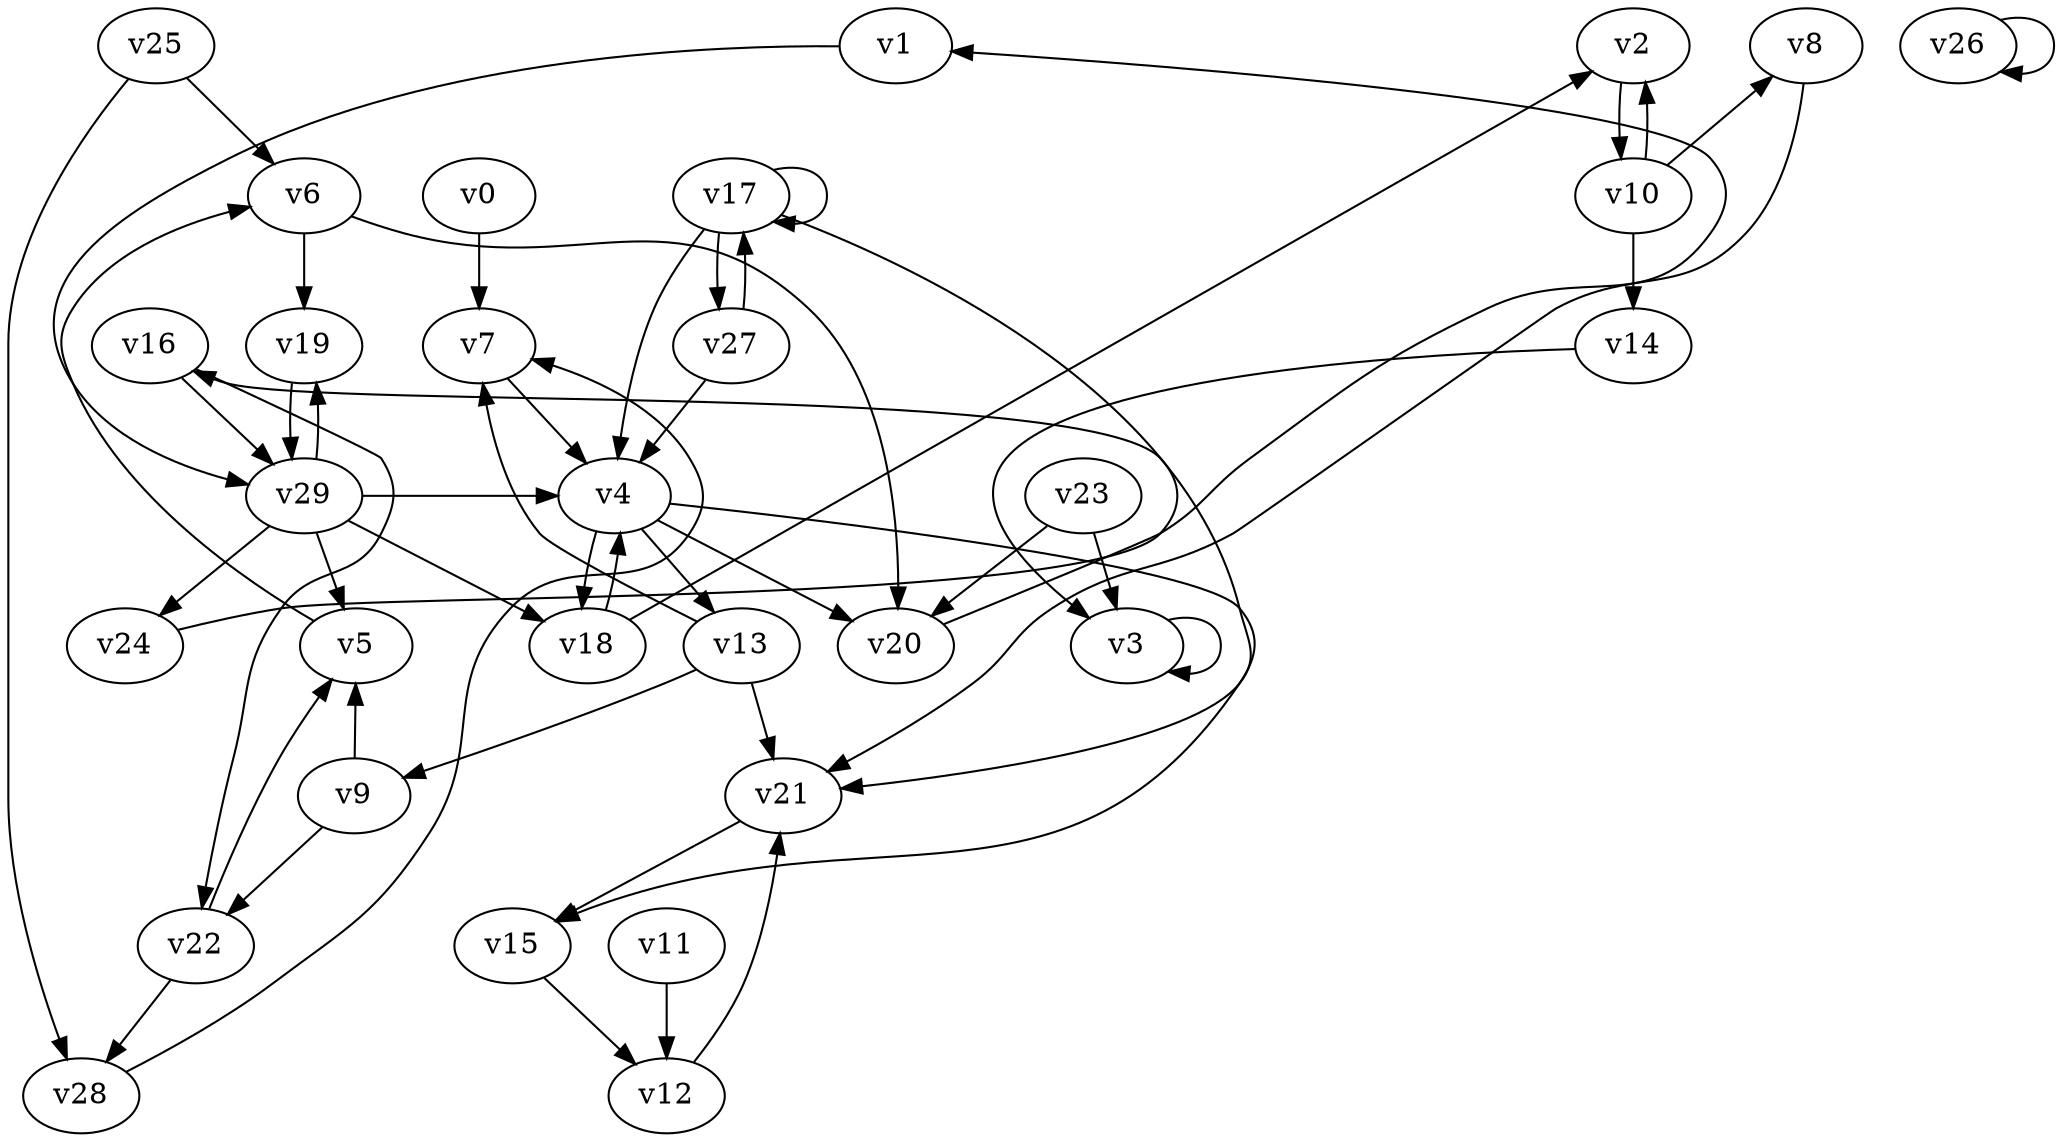 // Benchmark game 33 - 30 vertices
// time_bound: 14
// targets: v23
digraph G {
    v0 [name="v0", player=0];
    v1 [name="v1", player=0];
    v2 [name="v2", player=0];
    v3 [name="v3", player=1];
    v4 [name="v4", player=1];
    v5 [name="v5", player=1];
    v6 [name="v6", player=0];
    v7 [name="v7", player=0];
    v8 [name="v8", player=1];
    v9 [name="v9", player=1];
    v10 [name="v10", player=1];
    v11 [name="v11", player=1];
    v12 [name="v12", player=0];
    v13 [name="v13", player=1];
    v14 [name="v14", player=1];
    v15 [name="v15", player=0];
    v16 [name="v16", player=1];
    v17 [name="v17", player=0];
    v18 [name="v18", player=1];
    v19 [name="v19", player=1];
    v20 [name="v20", player=0];
    v21 [name="v21", player=1];
    v22 [name="v22", player=0];
    v23 [name="v23", player=0, target=1];
    v24 [name="v24", player=0];
    v25 [name="v25", player=1];
    v26 [name="v26", player=0];
    v27 [name="v27", player=0];
    v28 [name="v28", player=0];
    v29 [name="v29", player=0];

    v0 -> v7;
    v1 -> v29 [constraint="t < 5"];
    v2 -> v10;
    v3 -> v3;
    v4 -> v15 [constraint="t >= 5"];
    v5 -> v6 [constraint="t mod 4 == 3"];
    v6 -> v19;
    v7 -> v4;
    v8 -> v21 [constraint="t mod 2 == 1"];
    v9 -> v5 [constraint="t >= 5"];
    v10 -> v8 [constraint="t mod 2 == 0"];
    v11 -> v12;
    v12 -> v21;
    v13 -> v21;
    v14 -> v3 [constraint="t mod 5 == 1"];
    v15 -> v12;
    v16 -> v22 [constraint="t < 12"];
    v17 -> v27;
    v18 -> v2 [constraint="t mod 5 == 4"];
    v19 -> v29;
    v20 -> v1 [constraint="t mod 4 == 2"];
    v21 -> v15;
    v22 -> v5 [constraint="t mod 4 == 2"];
    v23 -> v20;
    v24 -> v16 [constraint="t >= 3"];
    v25 -> v28;
    v26 -> v26;
    v27 -> v17;
    v28 -> v7 [constraint="t < 15"];
    v29 -> v4 [constraint="t < 13"];
    v13 -> v7;
    v18 -> v4;
    v13 -> v9;
    v29 -> v19;
    v10 -> v14;
    v17 -> v4;
    v6 -> v20;
    v4 -> v18;
    v17 -> v21;
    v25 -> v6;
    v27 -> v4;
    v9 -> v22;
    v22 -> v28;
    v16 -> v29;
    v4 -> v13;
    v29 -> v24;
    v4 -> v20;
    v29 -> v18;
    v29 -> v5;
    v10 -> v2;
    v17 -> v17;
    v23 -> v3;
}
